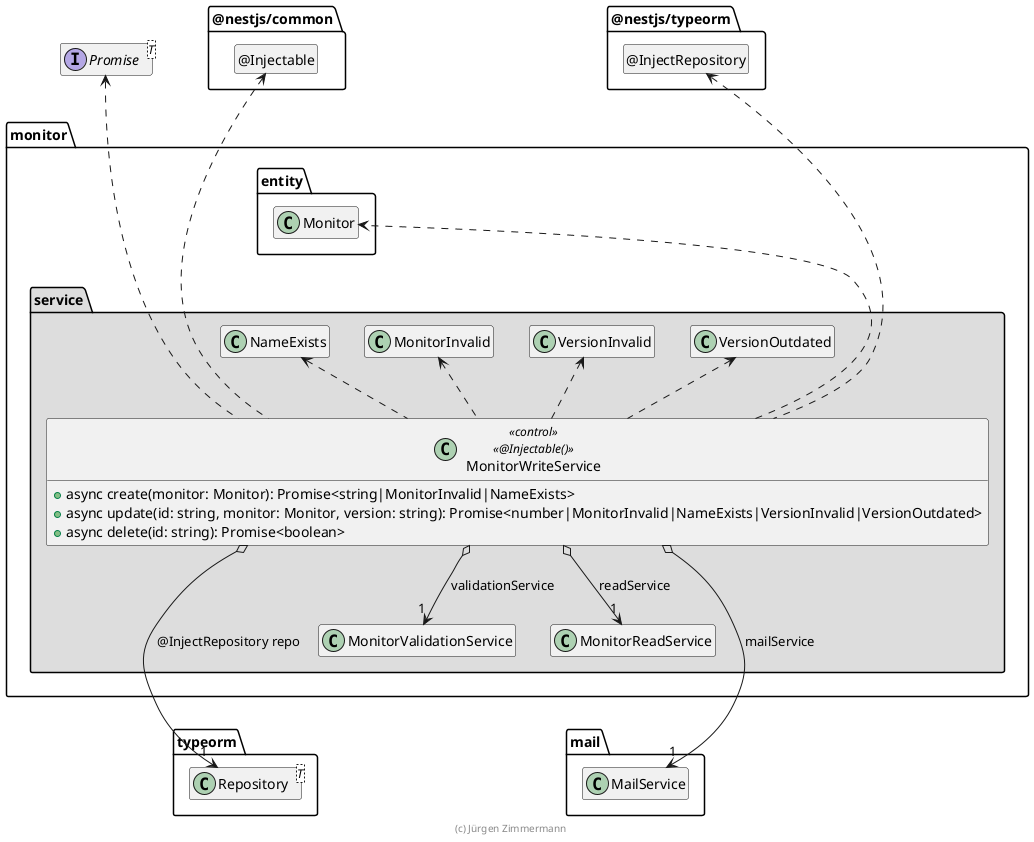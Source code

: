 ' Copyright (C) 2019 - present Juergen Zimmermann, Hochschule Karlsruhe
'
' This program is free software: you can redistribute it and/or modify
' it under the terms of the GNU General Public License as published by
' the Free Software Foundation, either version 3 of the License, or
' (at your option) any later version.
'
' This program is distributed in the hope that it will be useful,
' but WITHOUT ANY WARRANTY; without even the implied warranty of
' MERCHANTABILITY or FITNESS FOR A PARTICULAR PURPOSE.  See the
' GNU General Public License for more details.
'
' You should have received a copy of the GNU General Public License
' along with this program.  If not, see <https://www.gnu.org/licenses/>.

' Preview durch <Alt>d

@startuml Anwendungskern

interface Promise<T>

package @nestjs/common {
  class "@Injectable" as Injectable
  hide Injectable circle
}

package typeorm {
  class Repository<T>
}

package @nestjs/typeorm {
  class "@InjectRepository" as InjectRepository
  hide InjectRepository circle
}

package mail {
  class MailService
}

package monitor {
  package entity {
    class Monitor
  }

  package service #DDDDDD {
    class MonitorInvalid
    class NameExists
    class VersionInvalid
    class VersionOutdated

    class MonitorWriteService << control >> <<@Injectable()>> {
      + async create(monitor: Monitor): Promise<string|MonitorInvalid|NameExists>
      + async update(id: string, monitor: Monitor, version: string): Promise<number|MonitorInvalid|NameExists|VersionInvalid|VersionOutdated>
      + async delete(id: string): Promise<boolean>
    }

    MonitorWriteService o--> "1" MonitorValidationService: validationService
    MonitorWriteService o--> "1" MonitorReadService: readService
    MonitorWriteService o--> "1" Repository: @InjectRepository repo
    MonitorWriteService o--> "1" MailService: mailService

    MonitorWriteService .up.> Injectable
    MonitorWriteService .up.> InjectRepository

    MonitorWriteService .up.> Promise
    MonitorWriteService ..> Monitor
    MonitorWriteService .up.> MonitorInvalid
    MonitorWriteService .up.> NameExists
    MonitorWriteService .up.> VersionInvalid
    MonitorWriteService .up.> VersionOutdated

    MonitorInvalid .up[hidden].> Monitor
    Monitor .up[hidden].> Promise
    Monitor .up[hidden].> Injectable
    Monitor .up[hidden].> InjectRepository
    NameExists .up[hidden].> Monitor
    MonitorValidationService .[hidden].> Repository
    MonitorValidationService .[hidden].> MailService
  }
}

hide empty members

footer (c) Jürgen Zimmermann

@enduml
